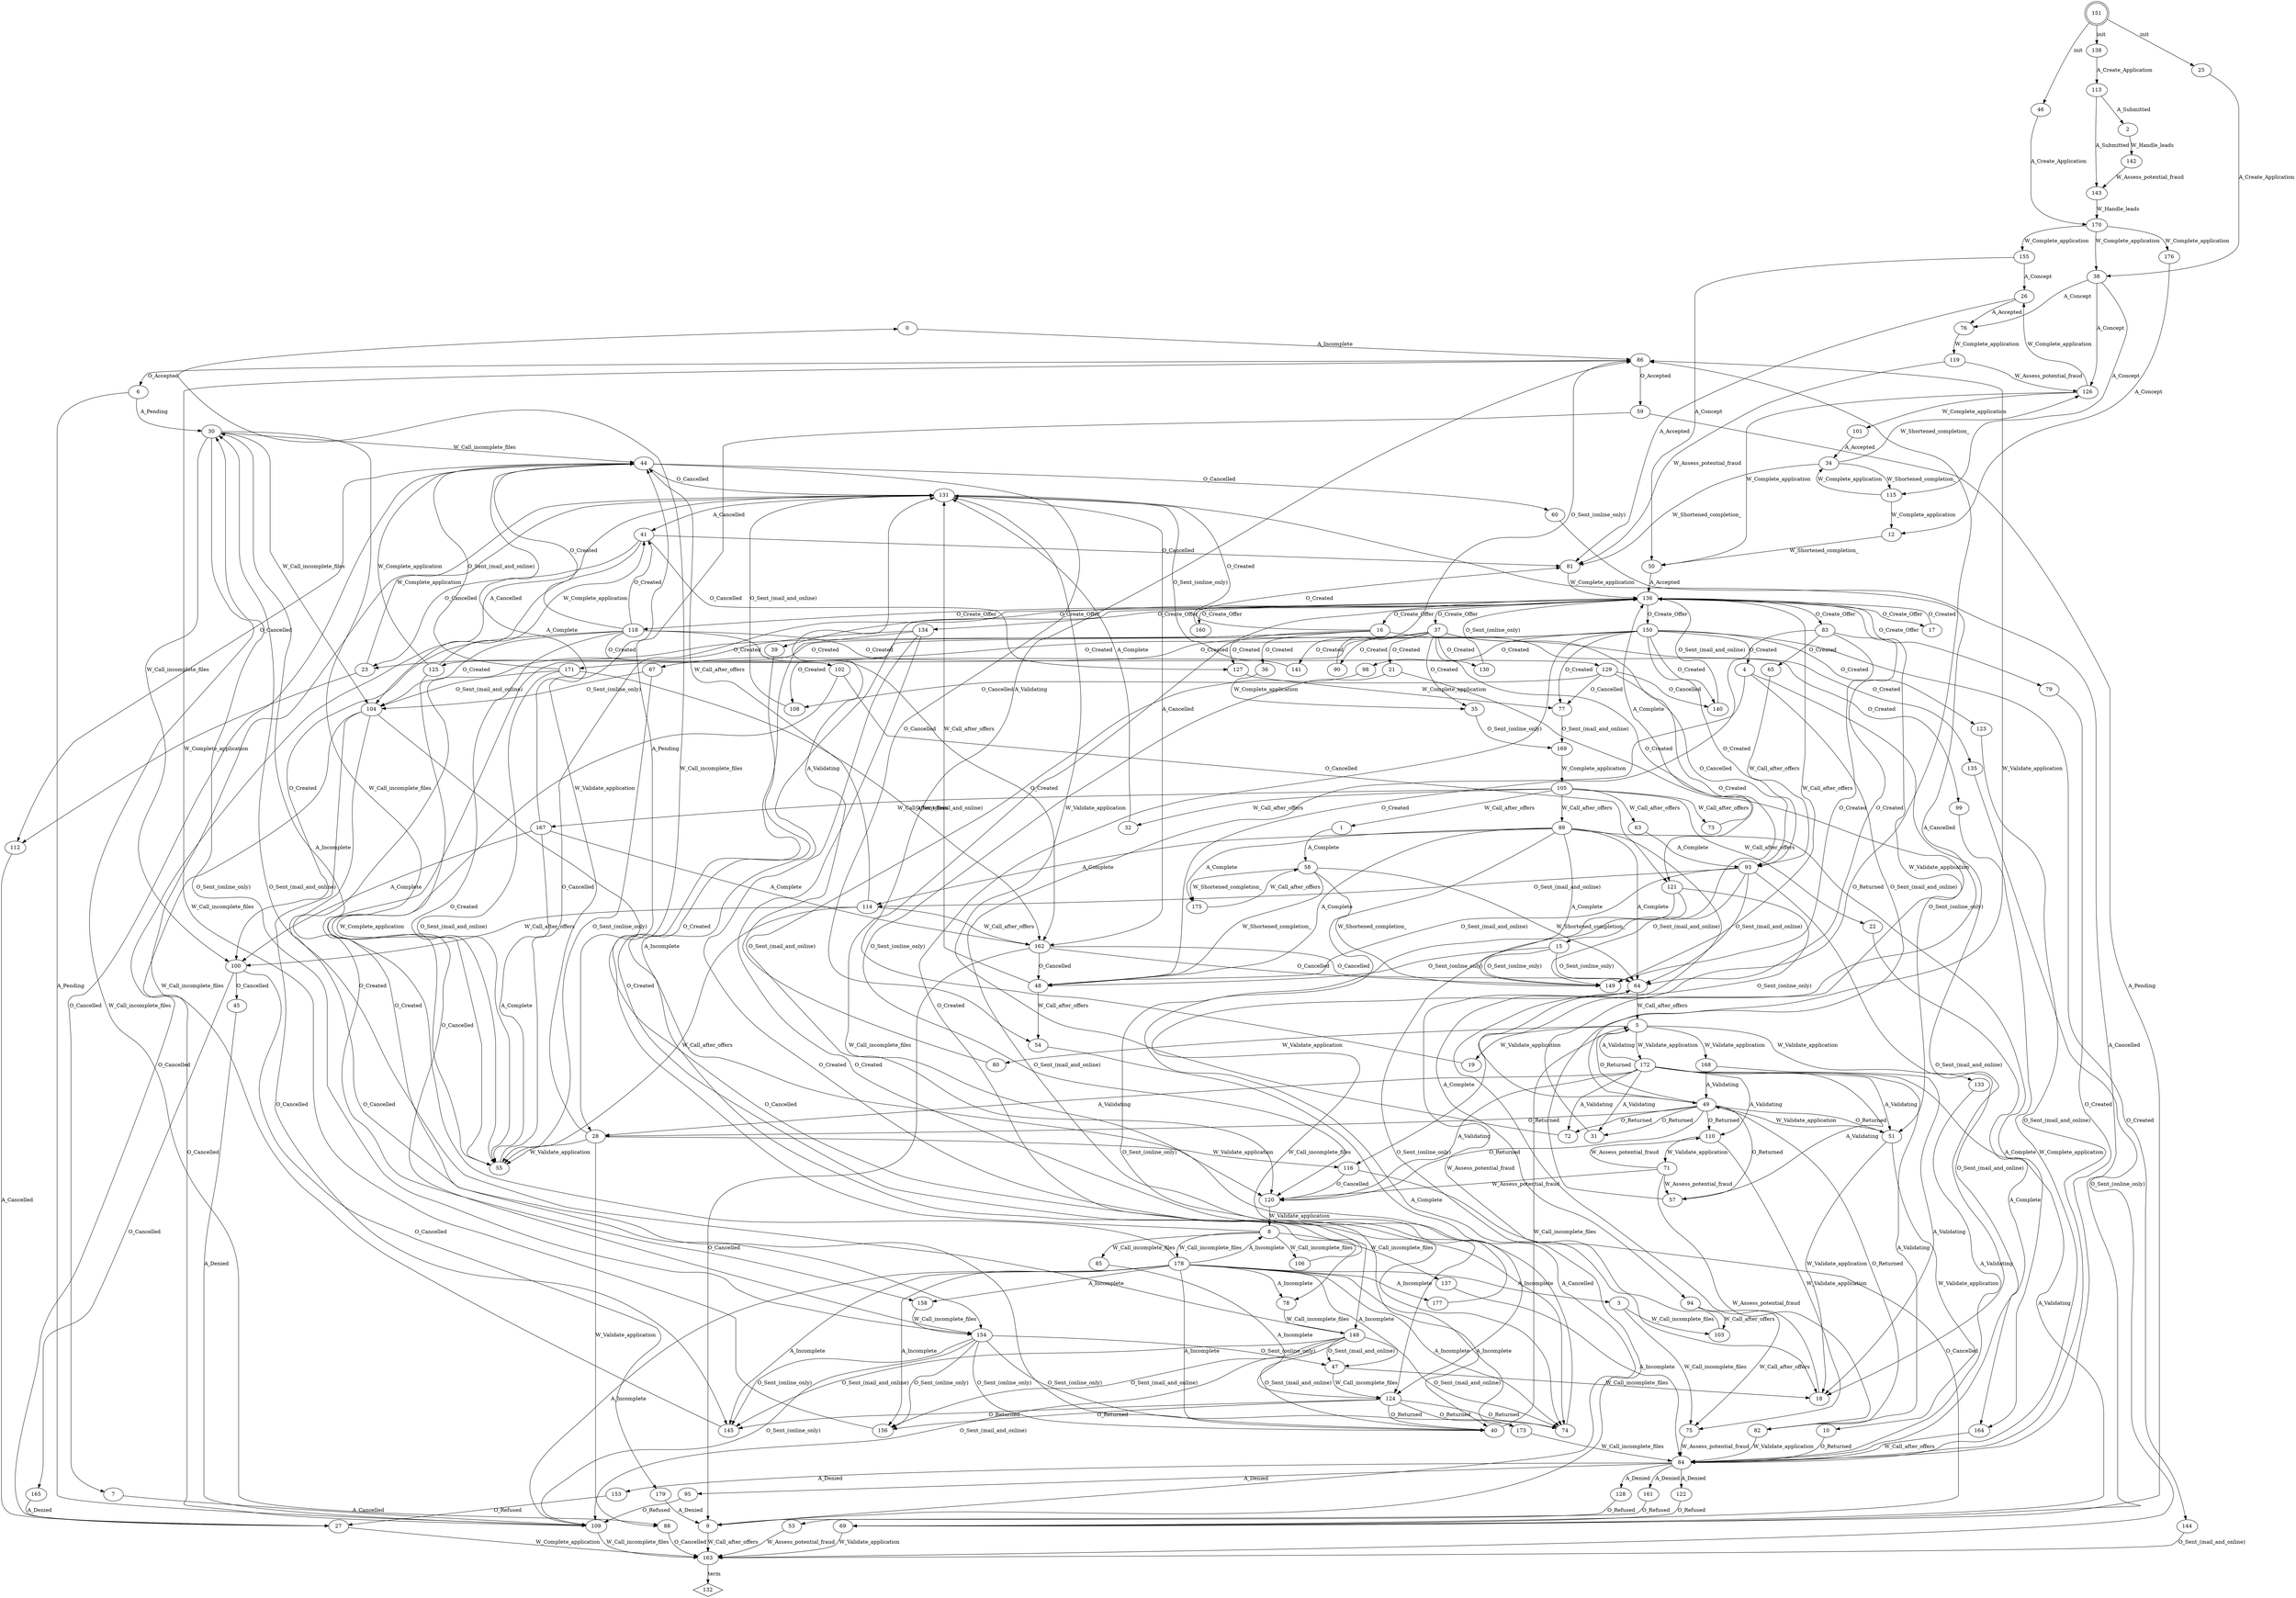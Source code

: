 strict digraph  {
0;
1;
2;
3;
4;
5;
6;
7;
8;
9;
10;
12;
15;
16;
17;
18;
19;
21;
22;
23;
25;
26;
27;
28;
30;
31;
32;
34;
35;
36;
37;
38;
39;
40;
41;
44;
45;
46;
47;
48;
49;
50;
51;
53;
54;
55;
57;
58;
59;
60;
63;
64;
65;
67;
69;
71;
72;
73;
74;
75;
76;
77;
78;
79;
80;
81;
82;
83;
84;
85;
86;
88;
89;
90;
93;
94;
95;
98;
99;
100;
101;
102;
103;
104;
105;
106;
108;
109;
110;
112;
113;
114;
115;
116;
118;
119;
120;
121;
122;
123;
124;
125;
126;
127;
128;
129;
130;
131;
132 [shape=diamond];
133;
134;
135;
136;
137;
138;
140;
141;
142;
143;
144;
145;
148;
149;
150;
151 [shape=doublecircle];
153;
154;
155;
156;
158;
160;
161;
162;
163;
164;
165;
167;
168;
169;
170;
171;
172;
173;
175;
176;
177;
178;
179;
0 -> 86  [label=A_Incomplete, weight=19];
1 -> 58  [label=A_Complete, weight=45];
2 -> 142  [label=W_Handle_leads, weight=22];
3 -> 103  [label=W_Call_incomplete_files, weight=9];
3 -> 75  [label=W_Call_incomplete_files, weight=4];
4 -> 124  [label="O_Sent_(mail_and_online)", weight=84];
4 -> 18  [label="O_Sent_(mail_and_online)", weight=7];
4 -> 49  [label="O_Sent_(mail_and_online)", weight=7];
5 -> 80  [label=W_Validate_application, weight=6];
5 -> 19  [label=W_Validate_application, weight=198];
5 -> 172  [label=W_Validate_application, weight=17925];
5 -> 133  [label=W_Validate_application, weight=12];
5 -> 168  [label=W_Validate_application, weight=20673];
6 -> 109  [label=A_Pending, weight=3511];
6 -> 30  [label=A_Pending, weight=1423];
7 -> 109  [label=A_Cancelled, weight=41];
8 -> 0  [label=W_Call_incomplete_files, weight=19];
8 -> 85  [label=W_Call_incomplete_files, weight=746];
8 -> 106  [label=W_Call_incomplete_files, weight=3];
8 -> 137  [label=W_Call_incomplete_files, weight=9];
8 -> 178  [label=W_Call_incomplete_files, weight=22277];
9 -> 163  [label=W_Call_after_offers, weight=9457];
10 -> 84  [label=O_Returned, weight=25];
12 -> 50  [label=W_Shortened_completion_, weight=28];
15 -> 149  [label="O_Sent_(online_only)", weight=21];
15 -> 48  [label="O_Sent_(online_only)", weight=32];
15 -> 64  [label="O_Sent_(online_only)", weight=247];
16 -> 125  [label=O_Created, weight=55];
16 -> 99  [label=O_Created, weight=8];
16 -> 81  [label=O_Created, weight=19];
16 -> 127  [label=O_Created, weight=590];
16 -> 23  [label=O_Created, weight=34];
16 -> 36  [label=O_Created, weight=16];
17 -> 136  [label=O_Created, weight=3887];
18 -> 86  [label=O_Returned, weight=483];
19 -> 86  [label=A_Validating, weight=198];
21 -> 120  [label="O_Sent_(online_only)", weight=22];
21 -> 51  [label="O_Sent_(online_only)", weight=3];
22 -> 84  [label=A_Complete, weight=15];
23 -> 131  [label=W_Complete_application, weight=35];
23 -> 112  [label=W_Complete_application, weight=5];
25 -> 38  [label=A_Create_Application, weight=3389];
26 -> 81  [label=A_Accepted, weight=1533];
26 -> 76  [label=A_Accepted, weight=4];
27 -> 163  [label=W_Complete_application, weight=144];
28 -> 55  [label=W_Validate_application, weight=3];
28 -> 116  [label=W_Validate_application, weight=8];
28 -> 44  [label=W_Validate_application, weight=3];
28 -> 88  [label=W_Validate_application, weight=3011];
30 -> 55  [label=W_Call_incomplete_files, weight=44];
30 -> 100  [label=W_Call_incomplete_files, weight=10];
30 -> 44  [label=W_Call_incomplete_files, weight=40];
30 -> 104  [label=W_Call_incomplete_files, weight=11];
30 -> 88  [label=W_Call_incomplete_files, weight=1423];
31 -> 136  [label=W_Validate_application, weight=104];
32 -> 131  [label=A_Complete, weight=57];
34 -> 126  [label=W_Shortened_completion_, weight=4];
34 -> 115  [label=W_Shortened_completion_, weight=3];
34 -> 81  [label=W_Shortened_completion_, weight=4];
35 -> 169  [label="O_Sent_(online_only)", weight=450];
36 -> 35  [label=W_Complete_application, weight=16];
37 -> 141  [label=O_Created, weight=45];
37 -> 90  [label=O_Created, weight=3];
37 -> 154  [label=O_Created, weight=849];
37 -> 21  [label=O_Created, weight=27];
37 -> 130  [label=O_Created, weight=87];
37 -> 121  [label=O_Created, weight=119];
37 -> 35  [label=O_Created, weight=433];
37 -> 135  [label=O_Created, weight=8];
37 -> 67  [label=O_Created, weight=27];
37 -> 15  [label=O_Created, weight=295];
38 -> 126  [label=A_Concept, weight=22237];
38 -> 115  [label=A_Concept, weight=19];
38 -> 76  [label=A_Concept, weight=8];
39 -> 120  [label=O_Created, weight=9];
40 -> 5  [label=W_Call_incomplete_files, weight=16929];
41 -> 81  [label=O_Cancelled, weight=15];
41 -> 127  [label=O_Cancelled, weight=5];
41 -> 23  [label=O_Cancelled, weight=6];
41 -> 27  [label=O_Cancelled, weight=94];
44 -> 54  [label=O_Cancelled, weight=93];
44 -> 7  [label=O_Cancelled, weight=39];
44 -> 112  [label=O_Cancelled, weight=9];
44 -> 60  [label=O_Cancelled, weight=3];
44 -> 131  [label=O_Cancelled, weight=22];
45 -> 109  [label=A_Denied, weight=10];
46 -> 170  [label=A_Create_Application, weight=7697];
47 -> 124  [label=W_Call_incomplete_files, weight=607];
47 -> 18  [label=W_Call_incomplete_files, weight=112];
48 -> 54  [label=W_Call_after_offers, weight=10];
48 -> 131  [label=W_Call_after_offers, weight=8529];
49 -> 28  [label=O_Returned, weight=7];
49 -> 110  [label=O_Returned, weight=167];
49 -> 31  [label=O_Returned, weight=53];
49 -> 72  [label=O_Returned, weight=49];
49 -> 5  [label=O_Returned, weight=3];
49 -> 57  [label=O_Returned, weight=4784];
49 -> 82  [label=O_Returned, weight=2130];
49 -> 120  [label=O_Returned, weight=13992];
49 -> 51  [label=O_Returned, weight=49];
50 -> 136  [label=A_Accepted, weight=29966];
51 -> 18  [label=W_Validate_application, weight=340];
51 -> 10  [label=W_Validate_application, weight=21];
51 -> 49  [label=W_Validate_application, weight=559];
53 -> 163  [label=W_Assess_potential_fraud, weight=102];
54 -> 9  [label=A_Cancelled, weight=103];
55 -> 136  [label=O_Cancelled, weight=688];
57 -> 86  [label=W_Validate_application, weight=11738];
58 -> 175  [label=W_Shortened_completion_, weight=19];
58 -> 64  [label=W_Shortened_completion_, weight=27];
58 -> 149  [label=W_Shortened_completion_, weight=4];
58 -> 48  [label=W_Shortened_completion_, weight=17];
59 -> 69  [label=A_Pending, weight=9279];
59 -> 28  [label=A_Pending, weight=3012];
60 -> 69  [label=A_Cancelled, weight=3];
63 -> 93  [label=A_Complete, weight=38];
64 -> 5  [label=W_Call_after_offers, weight=21880];
65 -> 93  [label=W_Call_after_offers, weight=10];
67 -> 55  [label="O_Sent_(online_only)", weight=8];
67 -> 104  [label="O_Sent_(online_only)", weight=12];
69 -> 163  [label=W_Validate_application, weight=12662];
71 -> 110  [label=W_Assess_potential_fraud, weight=7];
71 -> 57  [label=W_Assess_potential_fraud, weight=16];
71 -> 82  [label=W_Assess_potential_fraud, weight=50];
71 -> 120  [label=W_Assess_potential_fraud, weight=91];
72 -> 131  [label=W_Validate_application, weight=78];
73 -> 136  [label=A_Complete, weight=521];
74 -> 136  [label=W_Call_incomplete_files, weight=1819];
75 -> 84  [label=W_Assess_potential_fraud, weight=102];
76 -> 119  [label=W_Complete_application, weight=12];
77 -> 169  [label="O_Sent_(mail_and_online)", weight=30912];
78 -> 148  [label=W_Call_incomplete_files, weight=8];
79 -> 84  [label=O_Created, weight=18];
80 -> 131  [label=A_Validating, weight=6];
81 -> 136  [label=W_Complete_application, weight=1575];
82 -> 84  [label=W_Validate_application, weight=3252];
83 -> 64  [label=O_Created, weight=25];
83 -> 65  [label=O_Created, weight=11];
83 -> 149  [label=O_Created, weight=4];
83 -> 48  [label=O_Created, weight=5];
84 -> 153  [label=A_Denied, weight=25];
84 -> 128  [label=A_Denied, weight=109];
84 -> 122  [label=A_Denied, weight=3289];
84 -> 95  [label=A_Denied, weight=195];
84 -> 161  [label=A_Denied, weight=102];
85 -> 124  [label=A_Incomplete, weight=745];
86 -> 59  [label=O_Accepted, weight=12291];
86 -> 6  [label=O_Accepted, weight=4935];
88 -> 163  [label=O_Cancelled, weight=4436];
89 -> 175  [label=A_Complete, weight=5];
89 -> 9  [label=A_Complete, weight=30];
89 -> 114  [label=A_Complete, weight=182];
89 -> 64  [label=A_Complete, weight=18513];
89 -> 94  [label=A_Complete, weight=16];
89 -> 149  [label=A_Complete, weight=3609];
89 -> 48  [label=A_Complete, weight=7960];
89 -> 164  [label=A_Complete, weight=79];
90 -> 86  [label="O_Sent_(online_only)", weight=3];
93 -> 114  [label="O_Sent_(mail_and_online)", weight=21];
93 -> 64  [label="O_Sent_(mail_and_online)", weight=2736];
93 -> 149  [label="O_Sent_(mail_and_online)", weight=247];
93 -> 48  [label="O_Sent_(mail_and_online)", weight=443];
93 -> 164  [label="O_Sent_(mail_and_online)", weight=3];
94 -> 103  [label=W_Call_after_offers, weight=3];
94 -> 75  [label=W_Call_after_offers, weight=15];
95 -> 109  [label=O_Refused, weight=194];
98 -> 120  [label="O_Sent_(mail_and_online)", weight=42];
99 -> 84  [label=W_Complete_application, weight=8];
100 -> 45  [label=O_Cancelled, weight=10];
100 -> 165  [label=O_Cancelled, weight=10];
100 -> 179  [label=O_Cancelled, weight=8];
101 -> 34  [label=A_Accepted, weight=3];
102 -> 154  [label=O_Cancelled, weight=4];
102 -> 121  [label=O_Cancelled, weight=3];
103 -> 64  [label=W_Assess_potential_fraud, weight=7];
104 -> 109  [label=O_Cancelled, weight=882];
104 -> 40  [label=O_Cancelled, weight=26];
104 -> 74  [label=O_Cancelled, weight=3];
104 -> 145  [label=O_Cancelled, weight=7];
105 -> 1  [label=W_Call_after_offers, weight=45];
105 -> 89  [label=W_Call_after_offers, weight=30396];
105 -> 32  [label=W_Call_after_offers, weight=57];
105 -> 73  [label=W_Call_after_offers, weight=521];
105 -> 22  [label=W_Call_after_offers, weight=15];
105 -> 63  [label=W_Call_after_offers, weight=39];
105 -> 167  [label=W_Call_after_offers, weight=287];
106 -> 136  [label=A_Incomplete, weight=3];
108 -> 131  [label="O_Sent_(mail_and_online)", weight=546];
109 -> 163  [label=W_Call_incomplete_files, weight=4676];
110 -> 71  [label=W_Validate_application, weight=166];
110 -> 75  [label=W_Validate_application, weight=82];
112 -> 27  [label=A_Cancelled, weight=14];
113 -> 2  [label=A_Submitted, weight=22];
113 -> 143  [label=A_Submitted, weight=20401];
114 -> 55  [label=W_Call_after_offers, weight=102];
114 -> 100  [label=W_Call_after_offers, weight=3];
114 -> 44  [label=W_Call_after_offers, weight=80];
114 -> 162  [label=W_Call_after_offers, weight=22];
115 -> 12  [label=W_Complete_application, weight=17];
115 -> 34  [label=W_Complete_application, weight=6];
116 -> 69  [label=O_Cancelled, weight=87];
116 -> 120  [label=O_Cancelled, weight=13];
118 -> 55  [label=O_Created, weight=308];
118 -> 100  [label=O_Created, weight=10];
118 -> 41  [label=O_Created, weight=24];
118 -> 129  [label=O_Created, weight=330];
118 -> 44  [label=O_Created, weight=8];
118 -> 102  [label=O_Created, weight=11];
118 -> 104  [label=O_Created, weight=3];
118 -> 162  [label=O_Created, weight=9];
119 -> 126  [label=W_Assess_potential_fraud, weight=8];
119 -> 81  [label=W_Assess_potential_fraud, weight=4];
120 -> 8  [label=W_Validate_application, weight=23052];
121 -> 124  [label="O_Sent_(online_only)", weight=98];
121 -> 18  [label="O_Sent_(online_only)", weight=13];
121 -> 49  [label="O_Sent_(online_only)", weight=11];
122 -> 69  [label=O_Refused, weight=3288];
123 -> 84  [label="O_Sent_(mail_and_online)", weight=8];
124 -> 40  [label=O_Returned, weight=1448];
124 -> 156  [label=O_Returned, weight=14];
124 -> 74  [label=O_Returned, weight=46];
124 -> 173  [label=O_Returned, weight=3];
124 -> 145  [label=O_Returned, weight=20];
125 -> 55  [label=W_Complete_application, weight=46];
125 -> 41  [label=W_Complete_application, weight=5];
125 -> 44  [label=W_Complete_application, weight=3];
126 -> 50  [label=W_Complete_application, weight=21098];
126 -> 26  [label=W_Complete_application, weight=1147];
126 -> 101  [label=W_Complete_application, weight=4];
127 -> 77  [label=W_Complete_application, weight=596];
128 -> 9  [label=O_Refused, weight=109];
129 -> 140  [label=O_Cancelled, weight=8];
129 -> 93  [label=O_Cancelled, weight=132];
129 -> 77  [label=O_Cancelled, weight=179];
129 -> 108  [label=O_Cancelled, weight=6];
130 -> 136  [label="O_Sent_(online_only)", weight=88];
131 -> 41  [label=A_Cancelled, weight=96];
131 -> 116  [label=A_Cancelled, weight=87];
131 -> 162  [label=A_Cancelled, weight=9205];
131 -> 104  [label=A_Cancelled, weight=882];
133 -> 84  [label=A_Validating, weight=12];
134 -> 78  [label=O_Created, weight=4];
134 -> 40  [label=O_Created, weight=11];
134 -> 74  [label=O_Created, weight=3];
134 -> 158  [label=O_Created, weight=9];
135 -> 163  [label="O_Sent_(online_only)", weight=8];
136 -> 39  [label=O_Create_Offer, weight=9];
136 -> 16  [label=O_Create_Offer, weight=722];
136 -> 17  [label=O_Create_Offer, weight=3887];
136 -> 79  [label=O_Create_Offer, weight=18];
136 -> 118  [label=O_Create_Offer, weight=704];
136 -> 83  [label=O_Create_Offer, weight=46];
136 -> 134  [label=O_Create_Offer, weight=28];
136 -> 160  [label=O_Create_Offer, weight=79];
136 -> 37  [label=O_Create_Offer, weight=1895];
136 -> 150  [label=O_Create_Offer, weight=35604];
137 -> 84  [label=A_Incomplete, weight=9];
138 -> 113  [label=A_Create_Application, weight=20423];
140 -> 136  [label="O_Sent_(mail_and_online)", weight=406];
141 -> 131  [label="O_Sent_(online_only)", weight=45];
142 -> 143  [label=W_Assess_potential_fraud, weight=22];
143 -> 170  [label=W_Handle_leads, weight=20423];
144 -> 163  [label="O_Sent_(mail_and_online)", weight=15];
145 -> 131  [label=W_Call_incomplete_files, weight=869];
148 -> 109  [label="O_Sent_(mail_and_online)", weight=4];
148 -> 30  [label="O_Sent_(mail_and_online)", weight=3];
148 -> 40  [label="O_Sent_(mail_and_online)", weight=514];
148 -> 156  [label="O_Sent_(mail_and_online)", weight=3];
148 -> 74  [label="O_Sent_(mail_and_online)", weight=22];
148 -> 145  [label="O_Sent_(mail_and_online)", weight=49];
148 -> 47  [label="O_Sent_(mail_and_online)", weight=150];
149 -> 136  [label=W_Call_after_offers, weight=3931];
150 -> 140  [label=O_Created, weight=396];
150 -> 98  [label=O_Created, weight=43];
150 -> 171  [label=O_Created, weight=360];
150 -> 144  [label=O_Created, weight=14];
150 -> 4  [label=O_Created, weight=99];
150 -> 93  [label=O_Created, weight=3270];
150 -> 148  [label=O_Created, weight=738];
150 -> 77  [label=O_Created, weight=30135];
150 -> 123  [label=O_Created, weight=8];
150 -> 108  [label=O_Created, weight=539];
151 -> 25  [label=init, weight=3389];
151 -> 138  [label=init, weight=20423];
151 -> 46  [label=init, weight=7697];
153 -> 27  [label=O_Refused, weight=25];
154 -> 109  [label="O_Sent_(online_only)", weight=4];
154 -> 30  [label="O_Sent_(online_only)", weight=4];
154 -> 40  [label="O_Sent_(online_only)", weight=605];
154 -> 156  [label="O_Sent_(online_only)", weight=5];
154 -> 74  [label="O_Sent_(online_only)", weight=44];
154 -> 145  [label="O_Sent_(online_only)", weight=57];
154 -> 47  [label="O_Sent_(online_only)", weight=147];
155 -> 50  [label=A_Concept, weight=8840];
155 -> 26  [label=A_Concept, weight=391];
156 -> 86  [label=W_Call_incomplete_files, weight=4783];
158 -> 154  [label=W_Call_incomplete_files, weight=15];
160 -> 131  [label=O_Created, weight=79];
161 -> 53  [label=O_Refused, weight=102];
162 -> 9  [label=O_Cancelled, weight=9204];
162 -> 64  [label=O_Cancelled, weight=320];
162 -> 149  [label=O_Cancelled, weight=46];
162 -> 48  [label=O_Cancelled, weight=81];
163 -> 132  [label=term, weight=31509];
164 -> 84  [label=W_Call_after_offers, weight=84];
165 -> 27  [label=A_Denied, weight=11];
167 -> 55  [label=A_Complete, weight=123];
167 -> 100  [label=A_Complete, weight=5];
167 -> 44  [label=A_Complete, weight=9];
167 -> 162  [label=A_Complete, weight=149];
168 -> 18  [label=A_Validating, weight=10];
168 -> 49  [label=A_Validating, weight=20658];
169 -> 105  [label=W_Complete_application, weight=31362];
170 -> 155  [label=W_Complete_application, weight=9231];
170 -> 176  [label=W_Complete_application, weight=14];
170 -> 38  [label=W_Complete_application, weight=18875];
171 -> 55  [label="O_Sent_(mail_and_online)", weight=54];
171 -> 44  [label="O_Sent_(mail_and_online)", weight=21];
171 -> 104  [label="O_Sent_(mail_and_online)", weight=11];
171 -> 162  [label="O_Sent_(mail_and_online)", weight=272];
172 -> 69  [label=A_Validating, weight=3];
172 -> 28  [label=A_Validating, weight=7];
172 -> 110  [label=A_Validating, weight=74];
172 -> 31  [label=A_Validating, weight=49];
172 -> 72  [label=A_Validating, weight=28];
172 -> 5  [label=A_Validating, weight=4];
172 -> 57  [label=A_Validating, weight=6937];
172 -> 82  [label=A_Validating, weight=1069];
172 -> 120  [label=A_Validating, weight=8882];
172 -> 51  [label=A_Validating, weight=870];
173 -> 84  [label=W_Call_incomplete_files, weight=185];
175 -> 58  [label=W_Call_after_offers, weight=23];
176 -> 12  [label=A_Concept, weight=12];
177 -> 64  [label=W_Call_incomplete_files, weight=4];
178 -> 78  [label=A_Incomplete, weight=4];
178 -> 109  [label=A_Incomplete, weight=29];
178 -> 30  [label=A_Incomplete, weight=97];
178 -> 40  [label=A_Incomplete, weight=14324];
178 -> 156  [label=A_Incomplete, weight=4761];
178 -> 173  [label=A_Incomplete, weight=178];
178 -> 74  [label=A_Incomplete, weight=1701];
178 -> 3  [label=A_Incomplete, weight=10];
178 -> 145  [label=A_Incomplete, weight=737];
178 -> 8  [label=A_Incomplete, weight=3];
178 -> 158  [label=A_Incomplete, weight=6];
178 -> 177  [label=A_Incomplete, weight=5];
178 -> 47  [label=A_Incomplete, weight=422];
179 -> 9  [label=A_Denied, weight=9];
}
